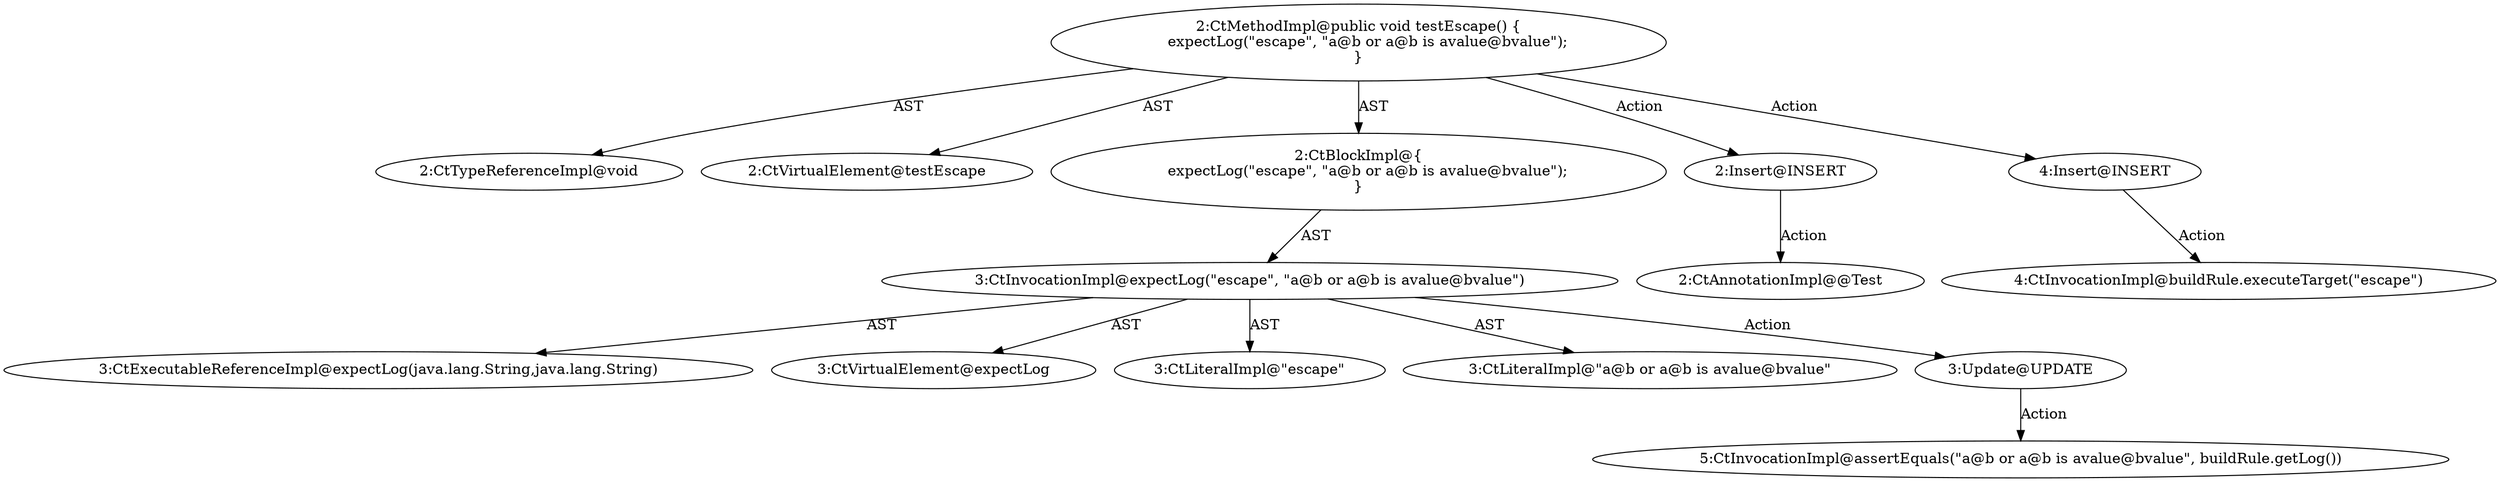 digraph "testEscape#?" {
0 [label="2:CtTypeReferenceImpl@void" shape=ellipse]
1 [label="2:CtVirtualElement@testEscape" shape=ellipse]
2 [label="3:CtExecutableReferenceImpl@expectLog(java.lang.String,java.lang.String)" shape=ellipse]
3 [label="3:CtVirtualElement@expectLog" shape=ellipse]
4 [label="3:CtLiteralImpl@\"escape\"" shape=ellipse]
5 [label="3:CtLiteralImpl@\"a@b or a@b is avalue@bvalue\"" shape=ellipse]
6 [label="3:CtInvocationImpl@expectLog(\"escape\", \"a@b or a@b is avalue@bvalue\")" shape=ellipse]
7 [label="2:CtBlockImpl@\{
    expectLog(\"escape\", \"a@b or a@b is avalue@bvalue\");
\}" shape=ellipse]
8 [label="2:CtMethodImpl@public void testEscape() \{
    expectLog(\"escape\", \"a@b or a@b is avalue@bvalue\");
\}" shape=ellipse]
9 [label="3:Update@UPDATE" shape=ellipse]
10 [label="5:CtInvocationImpl@assertEquals(\"a@b or a@b is avalue@bvalue\", buildRule.getLog())" shape=ellipse]
11 [label="2:Insert@INSERT" shape=ellipse]
12 [label="2:CtAnnotationImpl@@Test" shape=ellipse]
13 [label="4:Insert@INSERT" shape=ellipse]
14 [label="4:CtInvocationImpl@buildRule.executeTarget(\"escape\")" shape=ellipse]
6 -> 3 [label="AST"];
6 -> 2 [label="AST"];
6 -> 4 [label="AST"];
6 -> 5 [label="AST"];
6 -> 9 [label="Action"];
7 -> 6 [label="AST"];
8 -> 1 [label="AST"];
8 -> 0 [label="AST"];
8 -> 7 [label="AST"];
8 -> 11 [label="Action"];
8 -> 13 [label="Action"];
9 -> 10 [label="Action"];
11 -> 12 [label="Action"];
13 -> 14 [label="Action"];
}